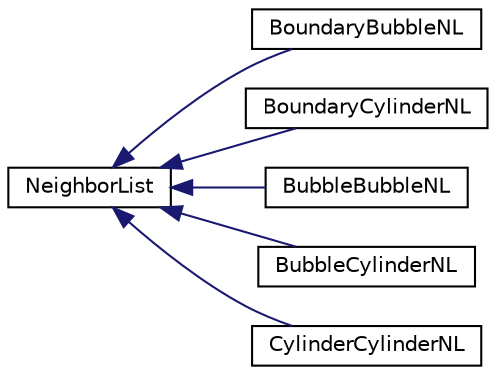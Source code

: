 digraph "Graphical Class Hierarchy"
{
 // INTERACTIVE_SVG=YES
  edge [fontname="Helvetica",fontsize="10",labelfontname="Helvetica",labelfontsize="10"];
  node [fontname="Helvetica",fontsize="10",shape=record];
  rankdir="LR";
  Node0 [label="NeighborList",height=0.2,width=0.4,color="black", fillcolor="white", style="filled",URL="$classNeighborList.html",tooltip="To hold an external neighbor list of general type. "];
  Node0 -> Node1 [dir="back",color="midnightblue",fontsize="10",style="solid",fontname="Helvetica"];
  Node1 [label="BoundaryBubbleNL",height=0.2,width=0.4,color="black", fillcolor="white", style="filled",URL="$classBoundaryBubbleNL.html",tooltip="An implementation of NeighborList for BoundaryElement-Bubble interactions. "];
  Node0 -> Node2 [dir="back",color="midnightblue",fontsize="10",style="solid",fontname="Helvetica"];
  Node2 [label="BoundaryCylinderNL",height=0.2,width=0.4,color="black", fillcolor="white", style="filled",URL="$classBoundaryCylinderNL.html",tooltip="An implementation of NeighborList for BoundaryElement-Cylinder interactions. "];
  Node0 -> Node3 [dir="back",color="midnightblue",fontsize="10",style="solid",fontname="Helvetica"];
  Node3 [label="BubbleBubbleNL",height=0.2,width=0.4,color="black", fillcolor="white", style="filled",URL="$classBubbleBubbleNL.html",tooltip="An implementation of NeighborList for Bubble-Bubble interactions. "];
  Node0 -> Node4 [dir="back",color="midnightblue",fontsize="10",style="solid",fontname="Helvetica"];
  Node4 [label="BubbleCylinderNL",height=0.2,width=0.4,color="black", fillcolor="white", style="filled",URL="$classBubbleCylinderNL.html",tooltip="An implementation of NeighborList for Bubble-Cylinder interactions. "];
  Node0 -> Node5 [dir="back",color="midnightblue",fontsize="10",style="solid",fontname="Helvetica"];
  Node5 [label="CylinderCylinderNL",height=0.2,width=0.4,color="black", fillcolor="white", style="filled",URL="$classCylinderCylinderNL.html",tooltip="An implementation of NeighborList for Cylinder-Cylinder interactions This can be a half or full list ..."];
}
